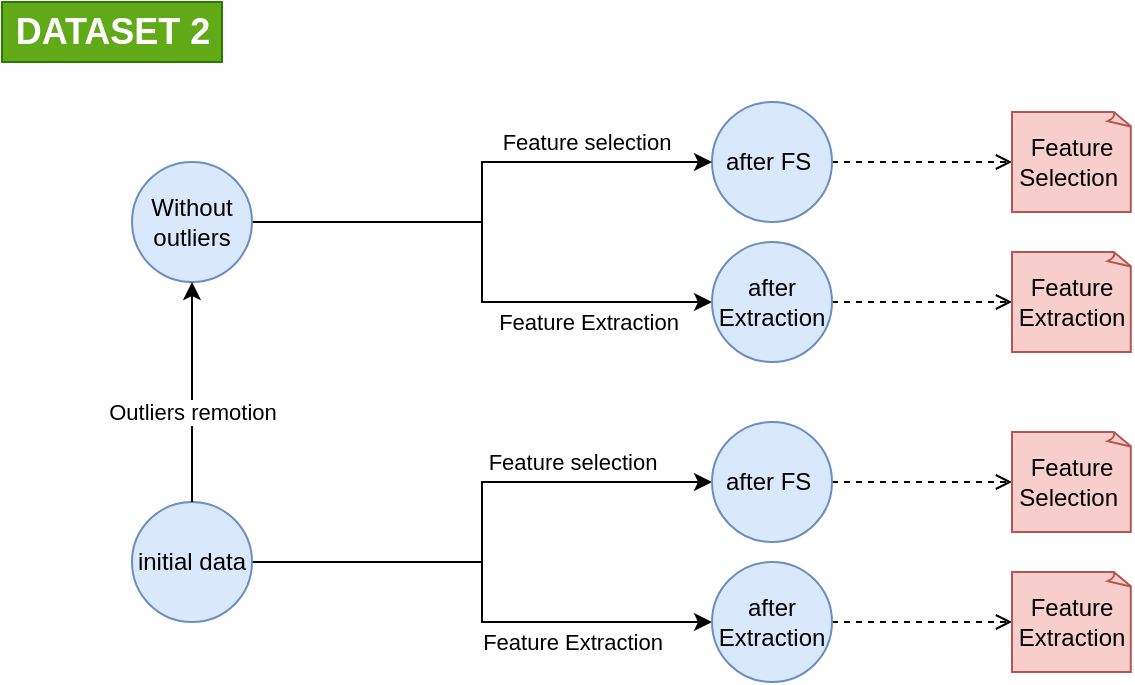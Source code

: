 <mxfile version="13.10.4" type="github">
  <diagram id="C1PJuX5tCt2vGxhJqiDe" name="Page-1">
    <mxGraphModel dx="946" dy="645" grid="1" gridSize="10" guides="1" tooltips="1" connect="1" arrows="1" fold="1" page="1" pageScale="1" pageWidth="827" pageHeight="1169" math="0" shadow="0">
      <root>
        <mxCell id="0" />
        <mxCell id="1" parent="0" />
        <mxCell id="jE_7edmESBOcZlCv-IzX-11" style="edgeStyle=orthogonalEdgeStyle;rounded=0;orthogonalLoop=1;jettySize=auto;html=1;" parent="1" source="CkfNhNpMdFxF0ozeZBZx-1" target="jE_7edmESBOcZlCv-IzX-4" edge="1">
          <mxGeometry relative="1" as="geometry" />
        </mxCell>
        <mxCell id="jE_7edmESBOcZlCv-IzX-12" style="edgeStyle=orthogonalEdgeStyle;rounded=0;orthogonalLoop=1;jettySize=auto;html=1;entryX=0;entryY=0.5;entryDx=0;entryDy=0;" parent="1" source="CkfNhNpMdFxF0ozeZBZx-1" target="jE_7edmESBOcZlCv-IzX-7" edge="1">
          <mxGeometry relative="1" as="geometry" />
        </mxCell>
        <mxCell id="CkfNhNpMdFxF0ozeZBZx-1" value="initial data" style="ellipse;whiteSpace=wrap;html=1;aspect=fixed;fillColor=#dae8fc;strokeColor=#6c8ebf;" parent="1" vertex="1">
          <mxGeometry x="120" y="260" width="60" height="60" as="geometry" />
        </mxCell>
        <mxCell id="CkfNhNpMdFxF0ozeZBZx-13" style="edgeStyle=orthogonalEdgeStyle;rounded=0;orthogonalLoop=1;jettySize=auto;html=1;dashed=1;endArrow=open;endFill=0;entryX=0;entryY=0.5;entryDx=0;entryDy=0;entryPerimeter=0;" parent="1" source="CkfNhNpMdFxF0ozeZBZx-14" target="CkfNhNpMdFxF0ozeZBZx-17" edge="1">
          <mxGeometry relative="1" as="geometry">
            <mxPoint x="540" y="90" as="targetPoint" />
          </mxGeometry>
        </mxCell>
        <mxCell id="CkfNhNpMdFxF0ozeZBZx-14" value="after FS&amp;nbsp;" style="ellipse;whiteSpace=wrap;html=1;aspect=fixed;fillColor=#dae8fc;strokeColor=#6c8ebf;" parent="1" vertex="1">
          <mxGeometry x="410" y="60" width="60" height="60" as="geometry" />
        </mxCell>
        <mxCell id="CkfNhNpMdFxF0ozeZBZx-17" value="Feature Selection&amp;nbsp;" style="whiteSpace=wrap;html=1;shape=mxgraph.basic.document;fillColor=#f8cecc;strokeColor=#b85450;" parent="1" vertex="1">
          <mxGeometry x="560" y="65" width="60" height="50" as="geometry" />
        </mxCell>
        <mxCell id="jE_7edmESBOcZlCv-IzX-9" style="edgeStyle=orthogonalEdgeStyle;rounded=0;orthogonalLoop=1;jettySize=auto;html=1;entryX=0;entryY=0.5;entryDx=0;entryDy=0;" parent="1" source="CkfNhNpMdFxF0ozeZBZx-18" target="CkfNhNpMdFxF0ozeZBZx-14" edge="1">
          <mxGeometry relative="1" as="geometry" />
        </mxCell>
        <mxCell id="jE_7edmESBOcZlCv-IzX-13" value="Feature selection" style="edgeLabel;html=1;align=center;verticalAlign=middle;resizable=0;points=[];" parent="jE_7edmESBOcZlCv-IzX-9" vertex="1" connectable="0">
          <mxGeometry x="0.312" y="2" relative="1" as="geometry">
            <mxPoint x="26" y="-8" as="offset" />
          </mxGeometry>
        </mxCell>
        <mxCell id="jE_7edmESBOcZlCv-IzX-10" style="edgeStyle=orthogonalEdgeStyle;rounded=0;orthogonalLoop=1;jettySize=auto;html=1;entryX=0;entryY=0.5;entryDx=0;entryDy=0;" parent="1" source="CkfNhNpMdFxF0ozeZBZx-18" target="CkfNhNpMdFxF0ozeZBZx-30" edge="1">
          <mxGeometry relative="1" as="geometry" />
        </mxCell>
        <mxCell id="jE_7edmESBOcZlCv-IzX-14" value="Feature Extraction" style="edgeLabel;html=1;align=center;verticalAlign=middle;resizable=0;points=[];" parent="jE_7edmESBOcZlCv-IzX-10" vertex="1" connectable="0">
          <mxGeometry x="0.646" y="-2" relative="1" as="geometry">
            <mxPoint x="-14" y="8" as="offset" />
          </mxGeometry>
        </mxCell>
        <mxCell id="CkfNhNpMdFxF0ozeZBZx-18" value="Without outliers" style="ellipse;whiteSpace=wrap;html=1;aspect=fixed;fillColor=#dae8fc;strokeColor=#6c8ebf;" parent="1" vertex="1">
          <mxGeometry x="120" y="90" width="60" height="60" as="geometry" />
        </mxCell>
        <mxCell id="CkfNhNpMdFxF0ozeZBZx-19" value="" style="endArrow=classic;html=1;exitX=0.5;exitY=0;exitDx=0;exitDy=0;entryX=0.5;entryY=1;entryDx=0;entryDy=0;" parent="1" source="CkfNhNpMdFxF0ozeZBZx-1" target="CkfNhNpMdFxF0ozeZBZx-18" edge="1">
          <mxGeometry width="50" height="50" relative="1" as="geometry">
            <mxPoint x="480" y="240" as="sourcePoint" />
            <mxPoint x="530" y="190" as="targetPoint" />
          </mxGeometry>
        </mxCell>
        <mxCell id="CkfNhNpMdFxF0ozeZBZx-20" value="Outliers remotion" style="edgeLabel;html=1;align=center;verticalAlign=middle;resizable=0;points=[];rotation=0;" parent="CkfNhNpMdFxF0ozeZBZx-19" vertex="1" connectable="0">
          <mxGeometry x="-0.167" relative="1" as="geometry">
            <mxPoint y="1.0" as="offset" />
          </mxGeometry>
        </mxCell>
        <mxCell id="CkfNhNpMdFxF0ozeZBZx-29" style="edgeStyle=orthogonalEdgeStyle;rounded=0;orthogonalLoop=1;jettySize=auto;html=1;dashed=1;endArrow=open;endFill=0;" parent="1" source="CkfNhNpMdFxF0ozeZBZx-30" target="CkfNhNpMdFxF0ozeZBZx-45" edge="1">
          <mxGeometry relative="1" as="geometry" />
        </mxCell>
        <mxCell id="CkfNhNpMdFxF0ozeZBZx-30" value="after Extraction" style="ellipse;whiteSpace=wrap;html=1;aspect=fixed;fillColor=#dae8fc;strokeColor=#6c8ebf;" parent="1" vertex="1">
          <mxGeometry x="410" y="130" width="60" height="60" as="geometry" />
        </mxCell>
        <mxCell id="CkfNhNpMdFxF0ozeZBZx-45" value="Feature Extraction" style="whiteSpace=wrap;html=1;shape=mxgraph.basic.document;fillColor=#f8cecc;strokeColor=#b85450;" parent="1" vertex="1">
          <mxGeometry x="560" y="135" width="60" height="50" as="geometry" />
        </mxCell>
        <mxCell id="jE_7edmESBOcZlCv-IzX-3" style="edgeStyle=orthogonalEdgeStyle;rounded=0;orthogonalLoop=1;jettySize=auto;html=1;dashed=1;endArrow=open;endFill=0;entryX=0;entryY=0.5;entryDx=0;entryDy=0;entryPerimeter=0;" parent="1" source="jE_7edmESBOcZlCv-IzX-4" target="jE_7edmESBOcZlCv-IzX-5" edge="1">
          <mxGeometry relative="1" as="geometry">
            <mxPoint x="550" y="250" as="targetPoint" />
          </mxGeometry>
        </mxCell>
        <mxCell id="jE_7edmESBOcZlCv-IzX-4" value="after FS&amp;nbsp;" style="ellipse;whiteSpace=wrap;html=1;aspect=fixed;fillColor=#dae8fc;strokeColor=#6c8ebf;" parent="1" vertex="1">
          <mxGeometry x="410" y="220" width="60" height="60" as="geometry" />
        </mxCell>
        <mxCell id="jE_7edmESBOcZlCv-IzX-5" value="Feature Selection&amp;nbsp;" style="whiteSpace=wrap;html=1;shape=mxgraph.basic.document;fillColor=#f8cecc;strokeColor=#b85450;" parent="1" vertex="1">
          <mxGeometry x="560" y="225" width="60" height="50" as="geometry" />
        </mxCell>
        <mxCell id="jE_7edmESBOcZlCv-IzX-6" style="edgeStyle=orthogonalEdgeStyle;rounded=0;orthogonalLoop=1;jettySize=auto;html=1;dashed=1;endArrow=open;endFill=0;" parent="1" source="jE_7edmESBOcZlCv-IzX-7" target="jE_7edmESBOcZlCv-IzX-8" edge="1">
          <mxGeometry relative="1" as="geometry" />
        </mxCell>
        <mxCell id="jE_7edmESBOcZlCv-IzX-7" value="after Extraction" style="ellipse;whiteSpace=wrap;html=1;aspect=fixed;fillColor=#dae8fc;strokeColor=#6c8ebf;" parent="1" vertex="1">
          <mxGeometry x="410" y="290" width="60" height="60" as="geometry" />
        </mxCell>
        <mxCell id="jE_7edmESBOcZlCv-IzX-8" value="Feature Extraction" style="whiteSpace=wrap;html=1;shape=mxgraph.basic.document;fillColor=#f8cecc;strokeColor=#b85450;" parent="1" vertex="1">
          <mxGeometry x="560" y="295" width="60" height="50" as="geometry" />
        </mxCell>
        <mxCell id="jE_7edmESBOcZlCv-IzX-15" value="Feature selection" style="edgeLabel;html=1;align=center;verticalAlign=middle;resizable=0;points=[];" parent="1" vertex="1" connectable="0">
          <mxGeometry x="340" y="240" as="geometry" />
        </mxCell>
        <mxCell id="jE_7edmESBOcZlCv-IzX-16" value="Feature Extraction" style="edgeLabel;html=1;align=center;verticalAlign=middle;resizable=0;points=[];" parent="1" vertex="1" connectable="0">
          <mxGeometry x="340" y="330" as="geometry" />
        </mxCell>
        <mxCell id="CFGXcJUIOUCEXUBwejLG-1" value="DATASET 2" style="text;html=1;align=center;verticalAlign=middle;resizable=0;points=[];autosize=1;fontStyle=1;fillColor=#60a917;strokeColor=#2D7600;fontColor=#ffffff;fontSize=18;" vertex="1" parent="1">
          <mxGeometry x="55" y="10" width="110" height="30" as="geometry" />
        </mxCell>
      </root>
    </mxGraphModel>
  </diagram>
</mxfile>
